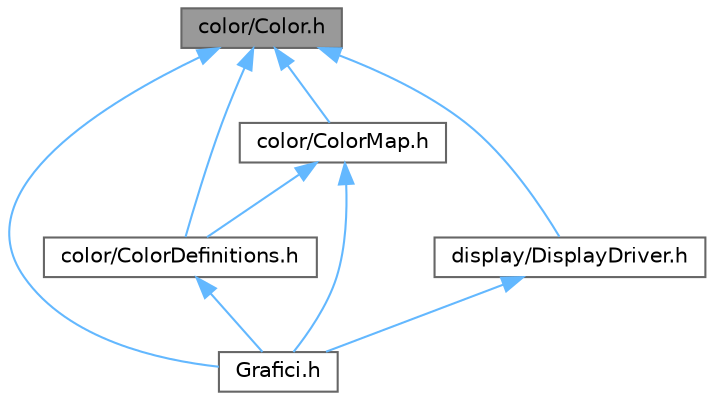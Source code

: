 digraph "color/Color.h"
{
 // LATEX_PDF_SIZE
  bgcolor="transparent";
  edge [fontname=Helvetica,fontsize=10,labelfontname=Helvetica,labelfontsize=10];
  node [fontname=Helvetica,fontsize=10,shape=box,height=0.2,width=0.4];
  Node1 [label="color/Color.h",height=0.2,width=0.4,color="gray40", fillcolor="grey60", style="filled", fontcolor="black",tooltip=" "];
  Node1 -> Node2 [dir="back",color="steelblue1",style="solid"];
  Node2 [label="Grafici.h",height=0.2,width=0.4,color="grey40", fillcolor="white", style="filled",URL="$_grafici_8h.html",tooltip=" "];
  Node1 -> Node3 [dir="back",color="steelblue1",style="solid"];
  Node3 [label="color/ColorDefinitions.h",height=0.2,width=0.4,color="grey40", fillcolor="white", style="filled",URL="$_color_definitions_8h.html",tooltip=" "];
  Node3 -> Node2 [dir="back",color="steelblue1",style="solid"];
  Node1 -> Node4 [dir="back",color="steelblue1",style="solid"];
  Node4 [label="color/ColorMap.h",height=0.2,width=0.4,color="grey40", fillcolor="white", style="filled",URL="$_color_map_8h.html",tooltip=" "];
  Node4 -> Node2 [dir="back",color="steelblue1",style="solid"];
  Node4 -> Node3 [dir="back",color="steelblue1",style="solid"];
  Node1 -> Node5 [dir="back",color="steelblue1",style="solid"];
  Node5 [label="display/DisplayDriver.h",height=0.2,width=0.4,color="grey40", fillcolor="white", style="filled",URL="$_display_driver_8h.html",tooltip=" "];
  Node5 -> Node2 [dir="back",color="steelblue1",style="solid"];
}
